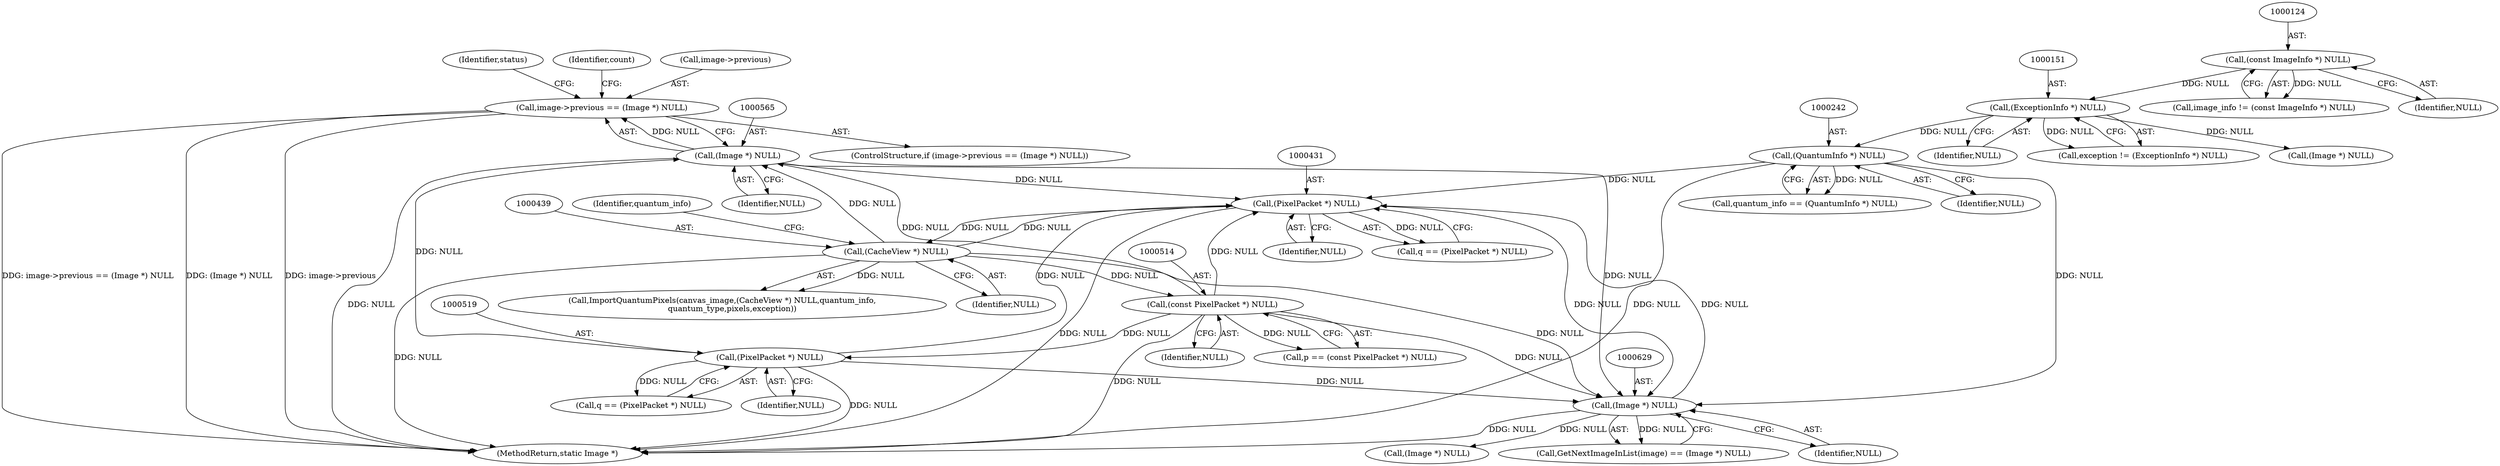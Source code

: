 digraph "0_ImageMagick_f6e9d0d9955e85bdd7540b251cd50d598dacc5e6_49@pointer" {
"1000560" [label="(Call,image->previous == (Image *) NULL)"];
"1000564" [label="(Call,(Image *) NULL)"];
"1000518" [label="(Call,(PixelPacket *) NULL)"];
"1000513" [label="(Call,(const PixelPacket *) NULL)"];
"1000438" [label="(Call,(CacheView *) NULL)"];
"1000430" [label="(Call,(PixelPacket *) NULL)"];
"1000628" [label="(Call,(Image *) NULL)"];
"1000241" [label="(Call,(QuantumInfo *) NULL)"];
"1000150" [label="(Call,(ExceptionInfo *) NULL)"];
"1000123" [label="(Call,(const ImageInfo *) NULL)"];
"1000438" [label="(Call,(CacheView *) NULL)"];
"1000125" [label="(Identifier,NULL)"];
"1000239" [label="(Call,quantum_info == (QuantumInfo *) NULL)"];
"1000560" [label="(Call,image->previous == (Image *) NULL)"];
"1000195" [label="(Call,(Image *) NULL)"];
"1000559" [label="(ControlStructure,if (image->previous == (Image *) NULL))"];
"1000436" [label="(Call,ImportQuantumPixels(canvas_image,(CacheView *) NULL,quantum_info,\n        quantum_type,pixels,exception))"];
"1000430" [label="(Call,(PixelPacket *) NULL)"];
"1000123" [label="(Call,(const ImageInfo *) NULL)"];
"1000516" [label="(Call,q == (PixelPacket *) NULL)"];
"1000625" [label="(Call,GetNextImageInList(image) == (Image *) NULL)"];
"1000150" [label="(Call,(ExceptionInfo *) NULL)"];
"1000513" [label="(Call,(const PixelPacket *) NULL)"];
"1000637" [label="(Call,(Image *) NULL)"];
"1000152" [label="(Identifier,NULL)"];
"1000441" [label="(Identifier,quantum_info)"];
"1000241" [label="(Call,(QuantumInfo *) NULL)"];
"1000689" [label="(MethodReturn,static Image *)"];
"1000440" [label="(Identifier,NULL)"];
"1000428" [label="(Call,q == (PixelPacket *) NULL)"];
"1000148" [label="(Call,exception != (ExceptionInfo *) NULL)"];
"1000511" [label="(Call,p == (const PixelPacket *) NULL)"];
"1000518" [label="(Call,(PixelPacket *) NULL)"];
"1000630" [label="(Identifier,NULL)"];
"1000561" [label="(Call,image->previous)"];
"1000121" [label="(Call,image_info != (const ImageInfo *) NULL)"];
"1000520" [label="(Identifier,NULL)"];
"1000564" [label="(Call,(Image *) NULL)"];
"1000432" [label="(Identifier,NULL)"];
"1000566" [label="(Identifier,NULL)"];
"1000569" [label="(Identifier,status)"];
"1000243" [label="(Identifier,NULL)"];
"1000585" [label="(Identifier,count)"];
"1000515" [label="(Identifier,NULL)"];
"1000628" [label="(Call,(Image *) NULL)"];
"1000560" -> "1000559"  [label="AST: "];
"1000560" -> "1000564"  [label="CFG: "];
"1000561" -> "1000560"  [label="AST: "];
"1000564" -> "1000560"  [label="AST: "];
"1000569" -> "1000560"  [label="CFG: "];
"1000585" -> "1000560"  [label="CFG: "];
"1000560" -> "1000689"  [label="DDG: image->previous == (Image *) NULL"];
"1000560" -> "1000689"  [label="DDG: (Image *) NULL"];
"1000560" -> "1000689"  [label="DDG: image->previous"];
"1000564" -> "1000560"  [label="DDG: NULL"];
"1000564" -> "1000566"  [label="CFG: "];
"1000565" -> "1000564"  [label="AST: "];
"1000566" -> "1000564"  [label="AST: "];
"1000564" -> "1000689"  [label="DDG: NULL"];
"1000564" -> "1000430"  [label="DDG: NULL"];
"1000518" -> "1000564"  [label="DDG: NULL"];
"1000438" -> "1000564"  [label="DDG: NULL"];
"1000513" -> "1000564"  [label="DDG: NULL"];
"1000564" -> "1000628"  [label="DDG: NULL"];
"1000518" -> "1000516"  [label="AST: "];
"1000518" -> "1000520"  [label="CFG: "];
"1000519" -> "1000518"  [label="AST: "];
"1000520" -> "1000518"  [label="AST: "];
"1000516" -> "1000518"  [label="CFG: "];
"1000518" -> "1000689"  [label="DDG: NULL"];
"1000518" -> "1000430"  [label="DDG: NULL"];
"1000518" -> "1000516"  [label="DDG: NULL"];
"1000513" -> "1000518"  [label="DDG: NULL"];
"1000518" -> "1000628"  [label="DDG: NULL"];
"1000513" -> "1000511"  [label="AST: "];
"1000513" -> "1000515"  [label="CFG: "];
"1000514" -> "1000513"  [label="AST: "];
"1000515" -> "1000513"  [label="AST: "];
"1000511" -> "1000513"  [label="CFG: "];
"1000513" -> "1000689"  [label="DDG: NULL"];
"1000513" -> "1000430"  [label="DDG: NULL"];
"1000513" -> "1000511"  [label="DDG: NULL"];
"1000438" -> "1000513"  [label="DDG: NULL"];
"1000513" -> "1000628"  [label="DDG: NULL"];
"1000438" -> "1000436"  [label="AST: "];
"1000438" -> "1000440"  [label="CFG: "];
"1000439" -> "1000438"  [label="AST: "];
"1000440" -> "1000438"  [label="AST: "];
"1000441" -> "1000438"  [label="CFG: "];
"1000438" -> "1000689"  [label="DDG: NULL"];
"1000438" -> "1000430"  [label="DDG: NULL"];
"1000438" -> "1000436"  [label="DDG: NULL"];
"1000430" -> "1000438"  [label="DDG: NULL"];
"1000438" -> "1000628"  [label="DDG: NULL"];
"1000430" -> "1000428"  [label="AST: "];
"1000430" -> "1000432"  [label="CFG: "];
"1000431" -> "1000430"  [label="AST: "];
"1000432" -> "1000430"  [label="AST: "];
"1000428" -> "1000430"  [label="CFG: "];
"1000430" -> "1000689"  [label="DDG: NULL"];
"1000430" -> "1000428"  [label="DDG: NULL"];
"1000628" -> "1000430"  [label="DDG: NULL"];
"1000241" -> "1000430"  [label="DDG: NULL"];
"1000430" -> "1000628"  [label="DDG: NULL"];
"1000628" -> "1000625"  [label="AST: "];
"1000628" -> "1000630"  [label="CFG: "];
"1000629" -> "1000628"  [label="AST: "];
"1000630" -> "1000628"  [label="AST: "];
"1000625" -> "1000628"  [label="CFG: "];
"1000628" -> "1000689"  [label="DDG: NULL"];
"1000628" -> "1000625"  [label="DDG: NULL"];
"1000241" -> "1000628"  [label="DDG: NULL"];
"1000628" -> "1000637"  [label="DDG: NULL"];
"1000241" -> "1000239"  [label="AST: "];
"1000241" -> "1000243"  [label="CFG: "];
"1000242" -> "1000241"  [label="AST: "];
"1000243" -> "1000241"  [label="AST: "];
"1000239" -> "1000241"  [label="CFG: "];
"1000241" -> "1000689"  [label="DDG: NULL"];
"1000241" -> "1000239"  [label="DDG: NULL"];
"1000150" -> "1000241"  [label="DDG: NULL"];
"1000150" -> "1000148"  [label="AST: "];
"1000150" -> "1000152"  [label="CFG: "];
"1000151" -> "1000150"  [label="AST: "];
"1000152" -> "1000150"  [label="AST: "];
"1000148" -> "1000150"  [label="CFG: "];
"1000150" -> "1000148"  [label="DDG: NULL"];
"1000123" -> "1000150"  [label="DDG: NULL"];
"1000150" -> "1000195"  [label="DDG: NULL"];
"1000123" -> "1000121"  [label="AST: "];
"1000123" -> "1000125"  [label="CFG: "];
"1000124" -> "1000123"  [label="AST: "];
"1000125" -> "1000123"  [label="AST: "];
"1000121" -> "1000123"  [label="CFG: "];
"1000123" -> "1000121"  [label="DDG: NULL"];
}
